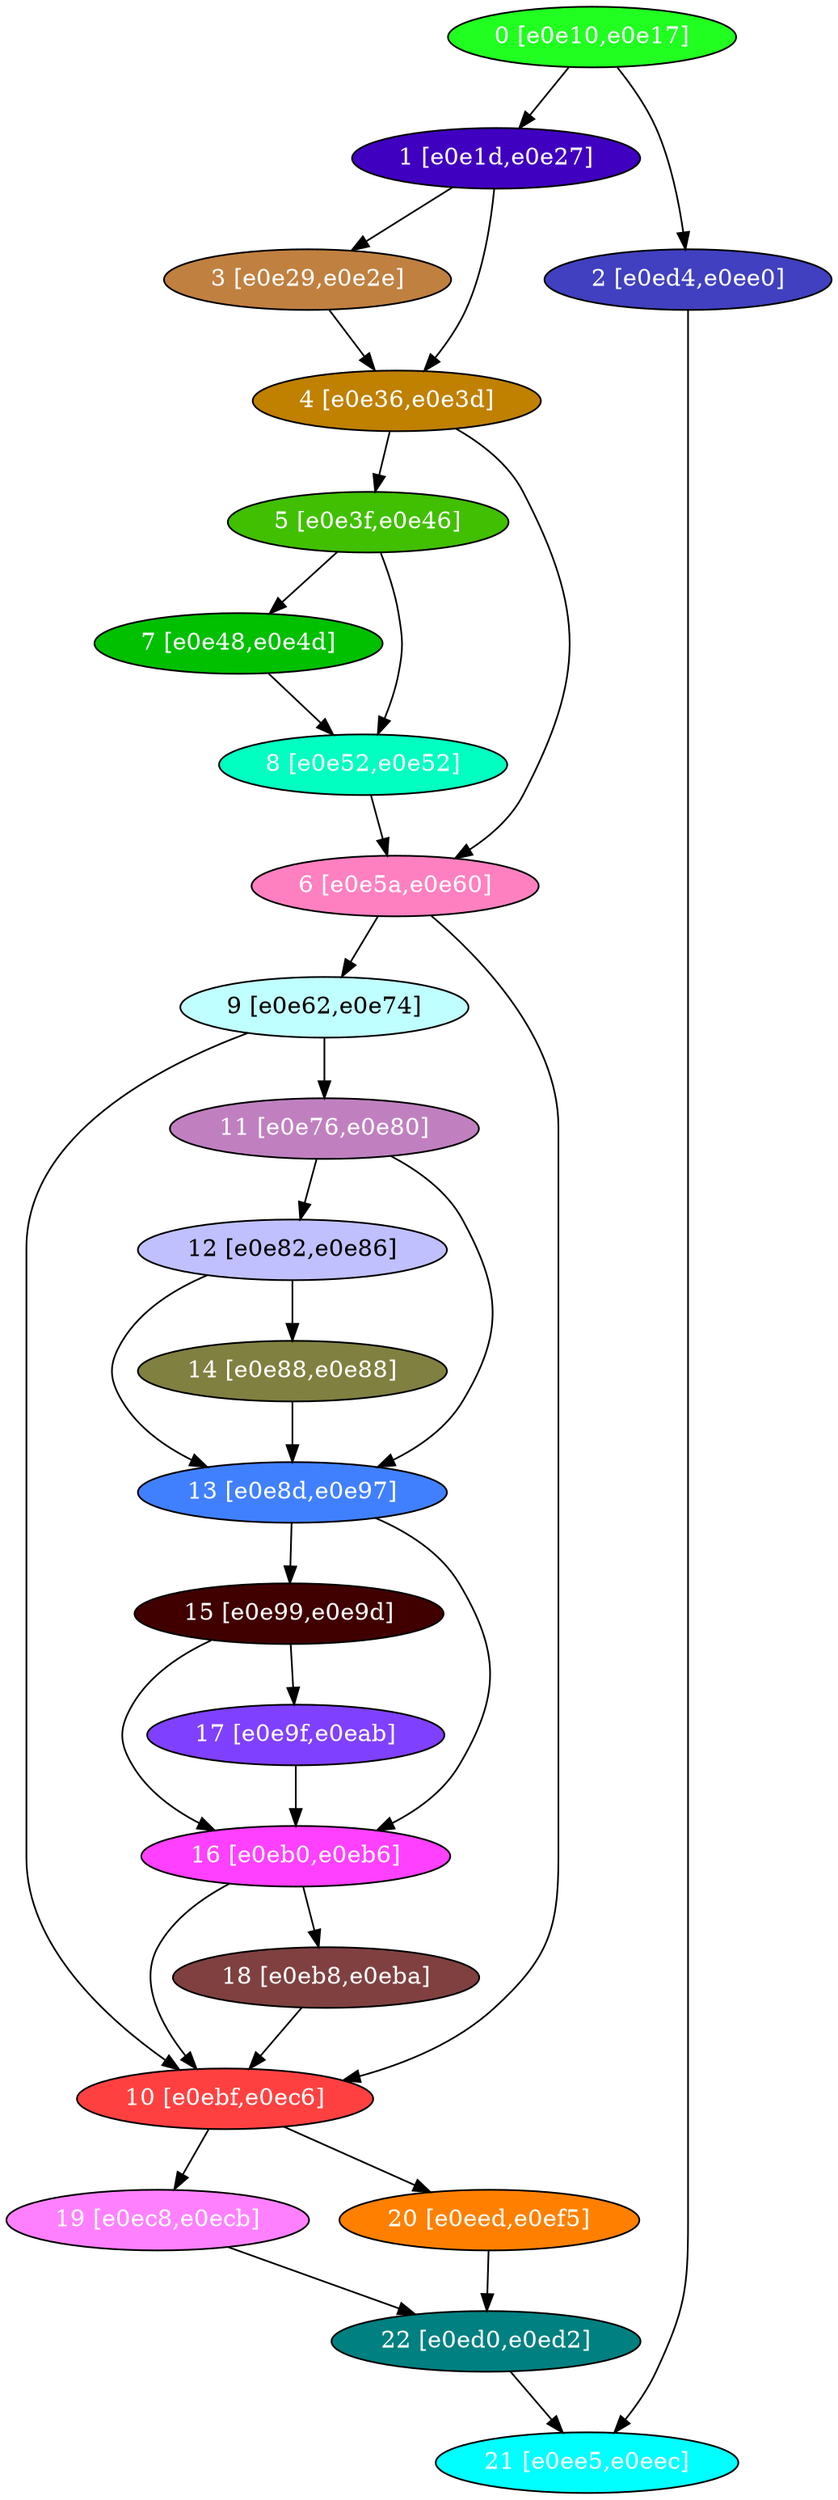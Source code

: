diGraph libnss3{
	libnss3_0  [style=filled fillcolor="#20FF20" fontcolor="#ffffff" shape=oval label="0 [e0e10,e0e17]"]
	libnss3_1  [style=filled fillcolor="#4000C0" fontcolor="#ffffff" shape=oval label="1 [e0e1d,e0e27]"]
	libnss3_2  [style=filled fillcolor="#4040C0" fontcolor="#ffffff" shape=oval label="2 [e0ed4,e0ee0]"]
	libnss3_3  [style=filled fillcolor="#C08040" fontcolor="#ffffff" shape=oval label="3 [e0e29,e0e2e]"]
	libnss3_4  [style=filled fillcolor="#C08000" fontcolor="#ffffff" shape=oval label="4 [e0e36,e0e3d]"]
	libnss3_5  [style=filled fillcolor="#40C000" fontcolor="#ffffff" shape=oval label="5 [e0e3f,e0e46]"]
	libnss3_6  [style=filled fillcolor="#FF80C0" fontcolor="#ffffff" shape=oval label="6 [e0e5a,e0e60]"]
	libnss3_7  [style=filled fillcolor="#00C000" fontcolor="#ffffff" shape=oval label="7 [e0e48,e0e4d]"]
	libnss3_8  [style=filled fillcolor="#00FFC0" fontcolor="#ffffff" shape=oval label="8 [e0e52,e0e52]"]
	libnss3_9  [style=filled fillcolor="#C0FFFF" fontcolor="#000000" shape=oval label="9 [e0e62,e0e74]"]
	libnss3_a  [style=filled fillcolor="#FF4040" fontcolor="#ffffff" shape=oval label="10 [e0ebf,e0ec6]"]
	libnss3_b  [style=filled fillcolor="#C080C0" fontcolor="#ffffff" shape=oval label="11 [e0e76,e0e80]"]
	libnss3_c  [style=filled fillcolor="#C0C0FF" fontcolor="#000000" shape=oval label="12 [e0e82,e0e86]"]
	libnss3_d  [style=filled fillcolor="#4080FF" fontcolor="#ffffff" shape=oval label="13 [e0e8d,e0e97]"]
	libnss3_e  [style=filled fillcolor="#808040" fontcolor="#ffffff" shape=oval label="14 [e0e88,e0e88]"]
	libnss3_f  [style=filled fillcolor="#400000" fontcolor="#ffffff" shape=oval label="15 [e0e99,e0e9d]"]
	libnss3_10  [style=filled fillcolor="#FF40FF" fontcolor="#ffffff" shape=oval label="16 [e0eb0,e0eb6]"]
	libnss3_11  [style=filled fillcolor="#8040FF" fontcolor="#ffffff" shape=oval label="17 [e0e9f,e0eab]"]
	libnss3_12  [style=filled fillcolor="#804040" fontcolor="#ffffff" shape=oval label="18 [e0eb8,e0eba]"]
	libnss3_13  [style=filled fillcolor="#FF80FF" fontcolor="#ffffff" shape=oval label="19 [e0ec8,e0ecb]"]
	libnss3_14  [style=filled fillcolor="#FF8000" fontcolor="#ffffff" shape=oval label="20 [e0eed,e0ef5]"]
	libnss3_15  [style=filled fillcolor="#00FFFF" fontcolor="#ffffff" shape=oval label="21 [e0ee5,e0eec]"]
	libnss3_16  [style=filled fillcolor="#008080" fontcolor="#ffffff" shape=oval label="22 [e0ed0,e0ed2]"]

	libnss3_0 -> libnss3_1
	libnss3_0 -> libnss3_2
	libnss3_1 -> libnss3_3
	libnss3_1 -> libnss3_4
	libnss3_2 -> libnss3_15
	libnss3_3 -> libnss3_4
	libnss3_4 -> libnss3_5
	libnss3_4 -> libnss3_6
	libnss3_5 -> libnss3_7
	libnss3_5 -> libnss3_8
	libnss3_6 -> libnss3_9
	libnss3_6 -> libnss3_a
	libnss3_7 -> libnss3_8
	libnss3_8 -> libnss3_6
	libnss3_9 -> libnss3_a
	libnss3_9 -> libnss3_b
	libnss3_a -> libnss3_13
	libnss3_a -> libnss3_14
	libnss3_b -> libnss3_c
	libnss3_b -> libnss3_d
	libnss3_c -> libnss3_d
	libnss3_c -> libnss3_e
	libnss3_d -> libnss3_f
	libnss3_d -> libnss3_10
	libnss3_e -> libnss3_d
	libnss3_f -> libnss3_10
	libnss3_f -> libnss3_11
	libnss3_10 -> libnss3_a
	libnss3_10 -> libnss3_12
	libnss3_11 -> libnss3_10
	libnss3_12 -> libnss3_a
	libnss3_13 -> libnss3_16
	libnss3_14 -> libnss3_16
	libnss3_16 -> libnss3_15
}